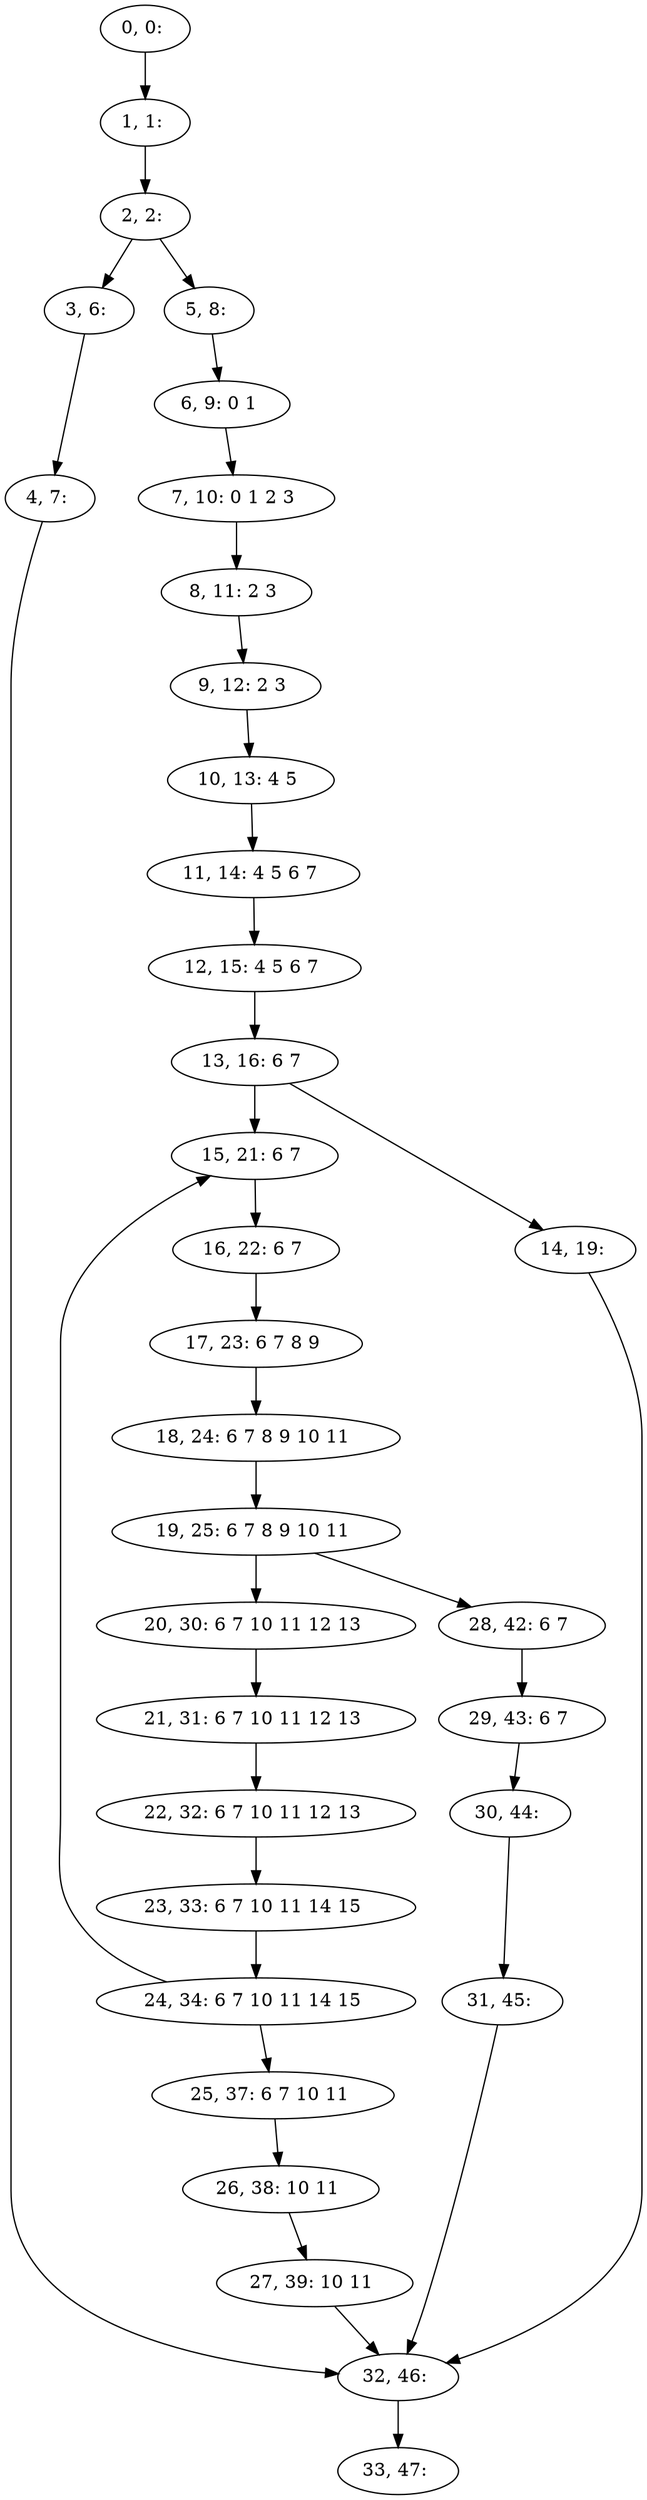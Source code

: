 digraph G {
0[label="0, 0: "];
1[label="1, 1: "];
2[label="2, 2: "];
3[label="3, 6: "];
4[label="4, 7: "];
5[label="5, 8: "];
6[label="6, 9: 0 1 "];
7[label="7, 10: 0 1 2 3 "];
8[label="8, 11: 2 3 "];
9[label="9, 12: 2 3 "];
10[label="10, 13: 4 5 "];
11[label="11, 14: 4 5 6 7 "];
12[label="12, 15: 4 5 6 7 "];
13[label="13, 16: 6 7 "];
14[label="14, 19: "];
15[label="15, 21: 6 7 "];
16[label="16, 22: 6 7 "];
17[label="17, 23: 6 7 8 9 "];
18[label="18, 24: 6 7 8 9 10 11 "];
19[label="19, 25: 6 7 8 9 10 11 "];
20[label="20, 30: 6 7 10 11 12 13 "];
21[label="21, 31: 6 7 10 11 12 13 "];
22[label="22, 32: 6 7 10 11 12 13 "];
23[label="23, 33: 6 7 10 11 14 15 "];
24[label="24, 34: 6 7 10 11 14 15 "];
25[label="25, 37: 6 7 10 11 "];
26[label="26, 38: 10 11 "];
27[label="27, 39: 10 11 "];
28[label="28, 42: 6 7 "];
29[label="29, 43: 6 7 "];
30[label="30, 44: "];
31[label="31, 45: "];
32[label="32, 46: "];
33[label="33, 47: "];
0->1 ;
1->2 ;
2->3 ;
2->5 ;
3->4 ;
4->32 ;
5->6 ;
6->7 ;
7->8 ;
8->9 ;
9->10 ;
10->11 ;
11->12 ;
12->13 ;
13->14 ;
13->15 ;
14->32 ;
15->16 ;
16->17 ;
17->18 ;
18->19 ;
19->20 ;
19->28 ;
20->21 ;
21->22 ;
22->23 ;
23->24 ;
24->25 ;
24->15 ;
25->26 ;
26->27 ;
27->32 ;
28->29 ;
29->30 ;
30->31 ;
31->32 ;
32->33 ;
}
